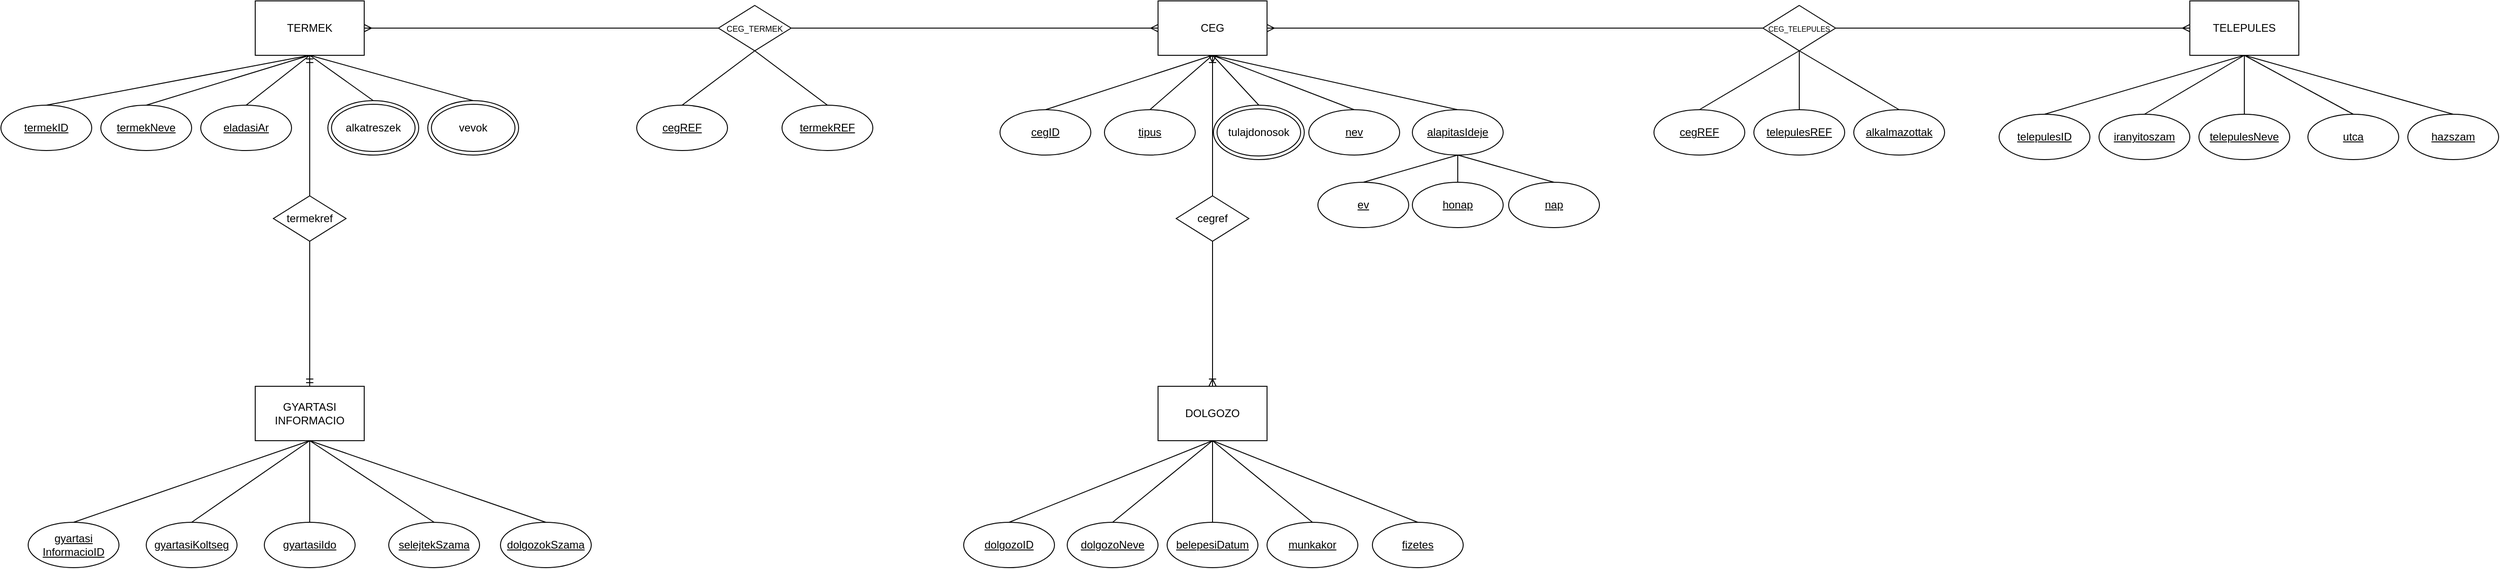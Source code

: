 <mxfile version="22.1.7" type="device">
  <diagram name="1 oldal" id="3dceAF9DL8qpPGA6itf2">
    <mxGraphModel dx="3034" dy="749" grid="1" gridSize="10" guides="1" tooltips="1" connect="1" arrows="1" fold="1" page="1" pageScale="1" pageWidth="827" pageHeight="1169" math="0" shadow="0">
      <root>
        <mxCell id="0" />
        <mxCell id="1" parent="0" />
        <object label="&lt;font&gt;CEG&lt;/font&gt;" Ceg="" id="V2zS2Jwof-pgxmDwGqCu-1">
          <mxCell style="rounded=0;whiteSpace=wrap;html=1;" parent="1" vertex="1">
            <mxGeometry x="354" y="65" width="120" height="60" as="geometry" />
          </mxCell>
        </object>
        <object label="&lt;font&gt;TELEPULES&lt;/font&gt;" Ceg="" id="V2zS2Jwof-pgxmDwGqCu-3">
          <mxCell style="rounded=0;whiteSpace=wrap;html=1;" parent="1" vertex="1">
            <mxGeometry x="1490" y="65" width="120" height="60" as="geometry" />
          </mxCell>
        </object>
        <object label="&lt;font&gt;TERMEK&lt;/font&gt;" Ceg="" id="V2zS2Jwof-pgxmDwGqCu-4">
          <mxCell style="rounded=0;whiteSpace=wrap;html=1;" parent="1" vertex="1">
            <mxGeometry x="-640" y="65" width="120" height="60" as="geometry" />
          </mxCell>
        </object>
        <object label="&lt;font&gt;GYARTASI&lt;br&gt;INFORMACIO&lt;/font&gt;" Ceg="" id="V2zS2Jwof-pgxmDwGqCu-5">
          <mxCell style="rounded=0;whiteSpace=wrap;html=1;" parent="1" vertex="1">
            <mxGeometry x="-640" y="490" width="120" height="60" as="geometry" />
          </mxCell>
        </object>
        <object label="&lt;font&gt;DOLGOZO&lt;/font&gt;" Ceg="" id="V2zS2Jwof-pgxmDwGqCu-6">
          <mxCell style="rounded=0;whiteSpace=wrap;html=1;" parent="1" vertex="1">
            <mxGeometry x="354" y="490" width="120" height="60" as="geometry" />
          </mxCell>
        </object>
        <mxCell id="V2zS2Jwof-pgxmDwGqCu-7" value="&lt;font style=&quot;font-size: 9px;&quot;&gt;CEG_TERMEK&lt;/font&gt;" style="rhombus;whiteSpace=wrap;html=1;labelBackgroundColor=none;" parent="1" vertex="1">
          <mxGeometry x="-130" y="70" width="80" height="50" as="geometry" />
        </mxCell>
        <mxCell id="V2zS2Jwof-pgxmDwGqCu-9" value="termekref" style="rhombus;whiteSpace=wrap;html=1;labelBackgroundColor=none;" parent="1" vertex="1">
          <mxGeometry x="-620" y="280" width="80" height="50" as="geometry" />
        </mxCell>
        <mxCell id="V2zS2Jwof-pgxmDwGqCu-10" value="cegref" style="rhombus;whiteSpace=wrap;html=1;labelBackgroundColor=none;" parent="1" vertex="1">
          <mxGeometry x="374" y="280" width="80" height="50" as="geometry" />
        </mxCell>
        <mxCell id="V2zS2Jwof-pgxmDwGqCu-11" value="&lt;font style=&quot;font-size: 8px;&quot;&gt;CEG_TELEPULES&lt;/font&gt;" style="rhombus;whiteSpace=wrap;html=1;labelBackgroundColor=none;" parent="1" vertex="1">
          <mxGeometry x="1020" y="70" width="80" height="50" as="geometry" />
        </mxCell>
        <mxCell id="V2zS2Jwof-pgxmDwGqCu-13" value="" style="edgeStyle=entityRelationEdgeStyle;fontSize=12;html=1;endArrow=none;startArrow=ERmany;rounded=0;entryX=0;entryY=0.5;entryDx=0;entryDy=0;exitX=1;exitY=0.5;exitDx=0;exitDy=0;fontColor=#000000;endFill=0;" parent="1" source="V2zS2Jwof-pgxmDwGqCu-4" target="V2zS2Jwof-pgxmDwGqCu-7" edge="1">
          <mxGeometry width="100" height="100" relative="1" as="geometry">
            <mxPoint x="60" y="440" as="sourcePoint" />
            <mxPoint x="160" y="340" as="targetPoint" />
            <Array as="points">
              <mxPoint x="-240" y="110" />
            </Array>
          </mxGeometry>
        </mxCell>
        <mxCell id="V2zS2Jwof-pgxmDwGqCu-14" value="" style="edgeStyle=entityRelationEdgeStyle;fontSize=12;html=1;endArrow=ERmany;startArrow=none;rounded=0;entryX=0;entryY=0.5;entryDx=0;entryDy=0;exitX=1;exitY=0.5;exitDx=0;exitDy=0;fontColor=#000000;startFill=0;" parent="1" source="V2zS2Jwof-pgxmDwGqCu-7" target="V2zS2Jwof-pgxmDwGqCu-1" edge="1">
          <mxGeometry width="100" height="100" relative="1" as="geometry">
            <mxPoint x="260" y="310" as="sourcePoint" />
            <mxPoint x="360" y="210" as="targetPoint" />
          </mxGeometry>
        </mxCell>
        <mxCell id="V2zS2Jwof-pgxmDwGqCu-15" value="" style="edgeStyle=entityRelationEdgeStyle;fontSize=12;html=1;endArrow=ERmany;startArrow=none;rounded=0;entryX=1;entryY=0.5;entryDx=0;entryDy=0;exitX=0;exitY=0.5;exitDx=0;exitDy=0;fontColor=#000000;startFill=0;" parent="1" source="V2zS2Jwof-pgxmDwGqCu-11" target="V2zS2Jwof-pgxmDwGqCu-1" edge="1">
          <mxGeometry width="100" height="100" relative="1" as="geometry">
            <mxPoint x="220" y="105" as="sourcePoint" />
            <mxPoint x="364" y="105" as="targetPoint" />
          </mxGeometry>
        </mxCell>
        <mxCell id="V2zS2Jwof-pgxmDwGqCu-16" value="" style="edgeStyle=entityRelationEdgeStyle;fontSize=12;html=1;endArrow=none;startArrow=ERmany;rounded=0;entryX=1;entryY=0.5;entryDx=0;entryDy=0;exitX=0;exitY=0.5;exitDx=0;exitDy=0;fontColor=#000000;endFill=0;" parent="1" source="V2zS2Jwof-pgxmDwGqCu-3" target="V2zS2Jwof-pgxmDwGqCu-11" edge="1">
          <mxGeometry width="100" height="100" relative="1" as="geometry">
            <mxPoint x="1100" y="105" as="sourcePoint" />
            <mxPoint x="954" y="105" as="targetPoint" />
          </mxGeometry>
        </mxCell>
        <UserObject label="" id="V2zS2Jwof-pgxmDwGqCu-21">
          <mxCell style="fontSize=12;html=1;endArrow=none;startArrow=ERmandOne;rounded=0;movable=1;resizable=1;rotatable=1;deletable=1;editable=1;locked=0;connectable=1;anchorPointDirection=1;shadow=0;edgeStyle=orthogonalEdgeStyle;exitX=0.5;exitY=1;exitDx=0;exitDy=0;entryX=0.5;entryY=0;entryDx=0;entryDy=0;fontColor=#000000;endFill=0;" parent="1" source="V2zS2Jwof-pgxmDwGqCu-4" target="V2zS2Jwof-pgxmDwGqCu-9" edge="1">
            <mxGeometry width="100" height="100" relative="1" as="geometry">
              <mxPoint x="-520" y="140" as="sourcePoint" />
              <mxPoint x="-390" y="230" as="targetPoint" />
            </mxGeometry>
          </mxCell>
        </UserObject>
        <UserObject label="" id="V2zS2Jwof-pgxmDwGqCu-22">
          <mxCell style="fontSize=12;html=1;endArrow=ERmandOne;startArrow=none;rounded=0;movable=1;resizable=1;rotatable=1;deletable=1;editable=1;locked=0;connectable=1;anchorPointDirection=1;shadow=0;edgeStyle=orthogonalEdgeStyle;exitX=0.5;exitY=1;exitDx=0;exitDy=0;entryX=0.5;entryY=0;entryDx=0;entryDy=0;fontColor=#000000;startFill=0;" parent="1" source="V2zS2Jwof-pgxmDwGqCu-9" target="V2zS2Jwof-pgxmDwGqCu-5" edge="1">
            <mxGeometry width="100" height="100" relative="1" as="geometry">
              <mxPoint x="-570" y="135" as="sourcePoint" />
              <mxPoint x="-570" y="230" as="targetPoint" />
            </mxGeometry>
          </mxCell>
        </UserObject>
        <mxCell id="V2zS2Jwof-pgxmDwGqCu-23" value="" style="edgeStyle=orthogonalEdgeStyle;fontSize=12;html=1;endArrow=ERoneToMany;rounded=0;entryX=0.5;entryY=1;entryDx=0;entryDy=0;exitX=0.5;exitY=0;exitDx=0;exitDy=0;fontColor=#000000;" parent="1" source="V2zS2Jwof-pgxmDwGqCu-10" target="V2zS2Jwof-pgxmDwGqCu-1" edge="1">
          <mxGeometry width="100" height="100" relative="1" as="geometry">
            <mxPoint x="170" y="370" as="sourcePoint" />
            <mxPoint x="270" y="270" as="targetPoint" />
          </mxGeometry>
        </mxCell>
        <mxCell id="V2zS2Jwof-pgxmDwGqCu-24" value="" style="edgeStyle=orthogonalEdgeStyle;fontSize=12;html=1;endArrow=none;rounded=0;entryX=0.5;entryY=1;entryDx=0;entryDy=0;exitX=0.5;exitY=0;exitDx=0;exitDy=0;fontColor=#000000;startArrow=ERoneToMany;startFill=0;endFill=0;" parent="1" source="V2zS2Jwof-pgxmDwGqCu-6" target="V2zS2Jwof-pgxmDwGqCu-10" edge="1">
          <mxGeometry width="100" height="100" relative="1" as="geometry">
            <mxPoint x="424" y="230" as="sourcePoint" />
            <mxPoint x="424" y="135" as="targetPoint" />
          </mxGeometry>
        </mxCell>
        <mxCell id="V2zS2Jwof-pgxmDwGqCu-25" value="&lt;font&gt;&lt;u&gt;cegID&lt;/u&gt;&lt;/font&gt;" style="ellipse;whiteSpace=wrap;html=1;" parent="1" vertex="1">
          <mxGeometry x="180" y="185" width="100" height="50" as="geometry" />
        </mxCell>
        <mxCell id="V2zS2Jwof-pgxmDwGqCu-27" value="&lt;font&gt;&lt;u&gt;telepulesID&lt;/u&gt;&lt;/font&gt;" style="ellipse;whiteSpace=wrap;html=1;" parent="1" vertex="1">
          <mxGeometry x="1280" y="190" width="100" height="50" as="geometry" />
        </mxCell>
        <mxCell id="V2zS2Jwof-pgxmDwGqCu-28" value="&lt;font&gt;&lt;u&gt;dolgozoID&lt;/u&gt;&lt;/font&gt;" style="ellipse;whiteSpace=wrap;html=1;" parent="1" vertex="1">
          <mxGeometry x="140" y="640" width="100" height="50" as="geometry" />
        </mxCell>
        <mxCell id="V2zS2Jwof-pgxmDwGqCu-29" value="&lt;font&gt;&lt;u&gt;termekID&lt;/u&gt;&lt;/font&gt;" style="ellipse;whiteSpace=wrap;html=1;" parent="1" vertex="1">
          <mxGeometry x="-920" y="180" width="100" height="50" as="geometry" />
        </mxCell>
        <mxCell id="V2zS2Jwof-pgxmDwGqCu-30" value="&lt;font&gt;&lt;u&gt;gyartasi&lt;br&gt;InformacioID&lt;/u&gt;&lt;/font&gt;" style="ellipse;whiteSpace=wrap;html=1;" parent="1" vertex="1">
          <mxGeometry x="-890" y="640" width="100" height="50" as="geometry" />
        </mxCell>
        <mxCell id="V2zS2Jwof-pgxmDwGqCu-31" value="&lt;font&gt;&lt;span&gt;nev&lt;/span&gt;&lt;/font&gt;" style="ellipse;whiteSpace=wrap;html=1;fontStyle=4;" parent="1" vertex="1">
          <mxGeometry x="520" y="185" width="100" height="50" as="geometry" />
        </mxCell>
        <mxCell id="V2zS2Jwof-pgxmDwGqCu-33" value="&lt;font&gt;&lt;span&gt;tipus&lt;/span&gt;&lt;/font&gt;" style="ellipse;whiteSpace=wrap;html=1;fontStyle=4;" parent="1" vertex="1">
          <mxGeometry x="295" y="185" width="100" height="50" as="geometry" />
        </mxCell>
        <mxCell id="V2zS2Jwof-pgxmDwGqCu-34" value="&lt;font&gt;&lt;span&gt;alapitasIdeje&lt;/span&gt;&lt;/font&gt;" style="ellipse;whiteSpace=wrap;html=1;fontStyle=4;" parent="1" vertex="1">
          <mxGeometry x="634" y="185" width="100" height="50" as="geometry" />
        </mxCell>
        <mxCell id="V2zS2Jwof-pgxmDwGqCu-37" value="tulajdonosok" style="ellipse;shape=doubleEllipse;whiteSpace=wrap;html=1;" parent="1" vertex="1">
          <mxGeometry x="415" y="180" width="100" height="60" as="geometry" />
        </mxCell>
        <mxCell id="V2zS2Jwof-pgxmDwGqCu-38" value="&lt;font&gt;&lt;span&gt;ev&lt;/span&gt;&lt;/font&gt;" style="ellipse;whiteSpace=wrap;html=1;fontStyle=4;" parent="1" vertex="1">
          <mxGeometry x="530" y="265" width="100" height="50" as="geometry" />
        </mxCell>
        <mxCell id="V2zS2Jwof-pgxmDwGqCu-39" value="&lt;font&gt;&lt;span&gt;honap&lt;/span&gt;&lt;/font&gt;" style="ellipse;whiteSpace=wrap;html=1;fontStyle=4;" parent="1" vertex="1">
          <mxGeometry x="634" y="265" width="100" height="50" as="geometry" />
        </mxCell>
        <mxCell id="V2zS2Jwof-pgxmDwGqCu-40" value="&lt;font&gt;&lt;span&gt;nap&lt;/span&gt;&lt;/font&gt;" style="ellipse;whiteSpace=wrap;html=1;fontStyle=4;" parent="1" vertex="1">
          <mxGeometry x="740" y="265" width="100" height="50" as="geometry" />
        </mxCell>
        <mxCell id="V2zS2Jwof-pgxmDwGqCu-41" value="&lt;font&gt;&lt;span&gt;iranyitoszam&lt;/span&gt;&lt;/font&gt;" style="ellipse;whiteSpace=wrap;html=1;fontStyle=4;" parent="1" vertex="1">
          <mxGeometry x="1390" y="190" width="100" height="50" as="geometry" />
        </mxCell>
        <mxCell id="V2zS2Jwof-pgxmDwGqCu-42" value="&lt;font&gt;&lt;span&gt;telepulesNeve&lt;/span&gt;&lt;/font&gt;" style="ellipse;whiteSpace=wrap;html=1;fontStyle=4;" parent="1" vertex="1">
          <mxGeometry x="1500" y="190" width="100" height="50" as="geometry" />
        </mxCell>
        <mxCell id="V2zS2Jwof-pgxmDwGqCu-43" value="&lt;font&gt;&lt;span&gt;utca&lt;/span&gt;&lt;/font&gt;" style="ellipse;whiteSpace=wrap;html=1;fontStyle=4;" parent="1" vertex="1">
          <mxGeometry x="1620" y="190" width="100" height="50" as="geometry" />
        </mxCell>
        <mxCell id="V2zS2Jwof-pgxmDwGqCu-44" value="&lt;font&gt;&lt;span&gt;hazszam&lt;/span&gt;&lt;/font&gt;" style="ellipse;whiteSpace=wrap;html=1;fontStyle=4;" parent="1" vertex="1">
          <mxGeometry x="1730" y="190" width="100" height="50" as="geometry" />
        </mxCell>
        <mxCell id="V2zS2Jwof-pgxmDwGqCu-46" value="&lt;font&gt;&lt;u&gt;cegREF&lt;/u&gt;&lt;/font&gt;" style="ellipse;whiteSpace=wrap;html=1;" parent="1" vertex="1">
          <mxGeometry x="900" y="185" width="100" height="50" as="geometry" />
        </mxCell>
        <mxCell id="V2zS2Jwof-pgxmDwGqCu-47" value="&lt;font&gt;&lt;u&gt;telepulesREF&lt;/u&gt;&lt;/font&gt;" style="ellipse;whiteSpace=wrap;html=1;" parent="1" vertex="1">
          <mxGeometry x="1010" y="185" width="100" height="50" as="geometry" />
        </mxCell>
        <mxCell id="V2zS2Jwof-pgxmDwGqCu-48" value="&lt;font&gt;&lt;span&gt;alkalmazottak&lt;/span&gt;&lt;/font&gt;" style="ellipse;whiteSpace=wrap;html=1;fontStyle=4;" parent="1" vertex="1">
          <mxGeometry x="1120" y="185" width="100" height="50" as="geometry" />
        </mxCell>
        <mxCell id="V2zS2Jwof-pgxmDwGqCu-49" value="&lt;font&gt;&lt;span&gt;termekNeve&lt;br&gt;&lt;/span&gt;&lt;/font&gt;" style="ellipse;whiteSpace=wrap;html=1;fontStyle=4;" parent="1" vertex="1">
          <mxGeometry x="-810" y="180" width="100" height="50" as="geometry" />
        </mxCell>
        <mxCell id="V2zS2Jwof-pgxmDwGqCu-50" value="&lt;font&gt;&lt;span&gt;eladasiAr&lt;/span&gt;&lt;/font&gt;" style="ellipse;whiteSpace=wrap;html=1;fontStyle=4;" parent="1" vertex="1">
          <mxGeometry x="-700" y="180" width="100" height="50" as="geometry" />
        </mxCell>
        <mxCell id="V2zS2Jwof-pgxmDwGqCu-52" value="alkatreszek" style="ellipse;shape=doubleEllipse;whiteSpace=wrap;html=1;" parent="1" vertex="1">
          <mxGeometry x="-560" y="175" width="100" height="60" as="geometry" />
        </mxCell>
        <mxCell id="V2zS2Jwof-pgxmDwGqCu-53" value="vevok" style="ellipse;shape=doubleEllipse;whiteSpace=wrap;html=1;" parent="1" vertex="1">
          <mxGeometry x="-450" y="175" width="100" height="60" as="geometry" />
        </mxCell>
        <mxCell id="V2zS2Jwof-pgxmDwGqCu-54" value="&lt;font&gt;&lt;u&gt;cegREF&lt;/u&gt;&lt;/font&gt;" style="ellipse;whiteSpace=wrap;html=1;" parent="1" vertex="1">
          <mxGeometry x="-220" y="180" width="100" height="50" as="geometry" />
        </mxCell>
        <mxCell id="V2zS2Jwof-pgxmDwGqCu-55" value="&lt;font&gt;&lt;u&gt;termekREF&lt;/u&gt;&lt;/font&gt;" style="ellipse;whiteSpace=wrap;html=1;" parent="1" vertex="1">
          <mxGeometry x="-60" y="180" width="100" height="50" as="geometry" />
        </mxCell>
        <mxCell id="V2zS2Jwof-pgxmDwGqCu-56" value="&lt;font&gt;&lt;span&gt;gyartasiKoltseg&lt;/span&gt;&lt;/font&gt;" style="ellipse;whiteSpace=wrap;html=1;fontStyle=4;" parent="1" vertex="1">
          <mxGeometry x="-760" y="640" width="100" height="50" as="geometry" />
        </mxCell>
        <mxCell id="V2zS2Jwof-pgxmDwGqCu-57" value="&lt;font&gt;&lt;span&gt;gyartasiIdo&lt;/span&gt;&lt;/font&gt;" style="ellipse;whiteSpace=wrap;html=1;fontStyle=4;" parent="1" vertex="1">
          <mxGeometry x="-630" y="640" width="100" height="50" as="geometry" />
        </mxCell>
        <mxCell id="V2zS2Jwof-pgxmDwGqCu-58" value="&lt;font&gt;&lt;span&gt;selejtekSzama&lt;/span&gt;&lt;/font&gt;" style="ellipse;whiteSpace=wrap;html=1;fontStyle=4;" parent="1" vertex="1">
          <mxGeometry x="-493" y="640" width="100" height="50" as="geometry" />
        </mxCell>
        <mxCell id="V2zS2Jwof-pgxmDwGqCu-59" value="&lt;font&gt;&lt;span&gt;dolgozokSzama&lt;/span&gt;&lt;/font&gt;" style="ellipse;whiteSpace=wrap;html=1;fontStyle=4;" parent="1" vertex="1">
          <mxGeometry x="-370" y="640" width="100" height="50" as="geometry" />
        </mxCell>
        <mxCell id="V2zS2Jwof-pgxmDwGqCu-60" value="&lt;font&gt;&lt;span&gt;dolgozoNeve&lt;/span&gt;&lt;/font&gt;" style="ellipse;whiteSpace=wrap;html=1;fontStyle=4;" parent="1" vertex="1">
          <mxGeometry x="254" y="640" width="100" height="50" as="geometry" />
        </mxCell>
        <mxCell id="V2zS2Jwof-pgxmDwGqCu-61" value="&lt;font&gt;&lt;span&gt;belepesiDatum&lt;/span&gt;&lt;/font&gt;" style="ellipse;whiteSpace=wrap;html=1;fontStyle=4;" parent="1" vertex="1">
          <mxGeometry x="364" y="640" width="100" height="50" as="geometry" />
        </mxCell>
        <mxCell id="V2zS2Jwof-pgxmDwGqCu-62" value="&lt;font&gt;&lt;span&gt;munkakor&lt;/span&gt;&lt;/font&gt;" style="ellipse;whiteSpace=wrap;html=1;fontStyle=4;" parent="1" vertex="1">
          <mxGeometry x="474" y="640" width="100" height="50" as="geometry" />
        </mxCell>
        <mxCell id="V2zS2Jwof-pgxmDwGqCu-63" value="&lt;font&gt;&lt;span&gt;fizetes&lt;/span&gt;&lt;/font&gt;" style="ellipse;whiteSpace=wrap;html=1;fontStyle=4;" parent="1" vertex="1">
          <mxGeometry x="590" y="640" width="100" height="50" as="geometry" />
        </mxCell>
        <mxCell id="V2zS2Jwof-pgxmDwGqCu-64" value="" style="endArrow=none;html=1;rounded=0;entryX=0.5;entryY=1;entryDx=0;entryDy=0;exitX=0.5;exitY=0;exitDx=0;exitDy=0;fontColor=#000000;" parent="1" source="V2zS2Jwof-pgxmDwGqCu-52" target="V2zS2Jwof-pgxmDwGqCu-4" edge="1">
          <mxGeometry width="50" height="50" relative="1" as="geometry">
            <mxPoint x="-480" y="510" as="sourcePoint" />
            <mxPoint x="-430" y="460" as="targetPoint" />
          </mxGeometry>
        </mxCell>
        <mxCell id="V2zS2Jwof-pgxmDwGqCu-65" value="" style="endArrow=none;html=1;rounded=0;entryX=0.5;entryY=1;entryDx=0;entryDy=0;exitX=0.5;exitY=0;exitDx=0;exitDy=0;fontColor=#000000;" parent="1" source="V2zS2Jwof-pgxmDwGqCu-53" target="V2zS2Jwof-pgxmDwGqCu-4" edge="1">
          <mxGeometry width="50" height="50" relative="1" as="geometry">
            <mxPoint x="-500" y="185" as="sourcePoint" />
            <mxPoint x="-570" y="135" as="targetPoint" />
          </mxGeometry>
        </mxCell>
        <mxCell id="V2zS2Jwof-pgxmDwGqCu-66" value="" style="endArrow=none;html=1;rounded=0;entryX=0.5;entryY=1;entryDx=0;entryDy=0;exitX=0.5;exitY=0;exitDx=0;exitDy=0;fontColor=#000000;" parent="1" source="V2zS2Jwof-pgxmDwGqCu-50" target="V2zS2Jwof-pgxmDwGqCu-4" edge="1">
          <mxGeometry width="50" height="50" relative="1" as="geometry">
            <mxPoint x="-490" y="195" as="sourcePoint" />
            <mxPoint x="-560" y="145" as="targetPoint" />
          </mxGeometry>
        </mxCell>
        <mxCell id="V2zS2Jwof-pgxmDwGqCu-67" value="" style="endArrow=none;html=1;rounded=0;exitX=0.5;exitY=0;exitDx=0;exitDy=0;entryX=0.5;entryY=1;entryDx=0;entryDy=0;fontColor=#000000;" parent="1" source="V2zS2Jwof-pgxmDwGqCu-49" target="V2zS2Jwof-pgxmDwGqCu-4" edge="1">
          <mxGeometry width="50" height="50" relative="1" as="geometry">
            <mxPoint x="-480" y="205" as="sourcePoint" />
            <mxPoint x="-580" y="130" as="targetPoint" />
          </mxGeometry>
        </mxCell>
        <mxCell id="V2zS2Jwof-pgxmDwGqCu-68" value="" style="endArrow=none;html=1;rounded=0;entryX=0.5;entryY=1;entryDx=0;entryDy=0;exitX=0.5;exitY=0;exitDx=0;exitDy=0;fontColor=#000000;" parent="1" source="V2zS2Jwof-pgxmDwGqCu-29" target="V2zS2Jwof-pgxmDwGqCu-4" edge="1">
          <mxGeometry width="50" height="50" relative="1" as="geometry">
            <mxPoint x="-470" y="215" as="sourcePoint" />
            <mxPoint x="-540" y="165" as="targetPoint" />
          </mxGeometry>
        </mxCell>
        <mxCell id="V2zS2Jwof-pgxmDwGqCu-69" value="" style="endArrow=none;html=1;rounded=0;entryX=0.5;entryY=1;entryDx=0;entryDy=0;exitX=0.5;exitY=0;exitDx=0;exitDy=0;fontColor=#000000;" parent="1" source="V2zS2Jwof-pgxmDwGqCu-59" target="V2zS2Jwof-pgxmDwGqCu-5" edge="1">
          <mxGeometry width="50" height="50" relative="1" as="geometry">
            <mxPoint x="-460" y="225" as="sourcePoint" />
            <mxPoint x="-530" y="175" as="targetPoint" />
          </mxGeometry>
        </mxCell>
        <mxCell id="V2zS2Jwof-pgxmDwGqCu-70" value="" style="endArrow=none;html=1;rounded=0;entryX=0.5;entryY=0;entryDx=0;entryDy=0;exitX=0.5;exitY=1;exitDx=0;exitDy=0;fontColor=#000000;" parent="1" source="V2zS2Jwof-pgxmDwGqCu-5" target="V2zS2Jwof-pgxmDwGqCu-58" edge="1">
          <mxGeometry width="50" height="50" relative="1" as="geometry">
            <mxPoint x="-450" y="235" as="sourcePoint" />
            <mxPoint x="-520" y="185" as="targetPoint" />
          </mxGeometry>
        </mxCell>
        <mxCell id="V2zS2Jwof-pgxmDwGqCu-71" value="" style="endArrow=none;html=1;rounded=0;entryX=0.5;entryY=1;entryDx=0;entryDy=0;fontColor=#000000;" parent="1" source="V2zS2Jwof-pgxmDwGqCu-57" target="V2zS2Jwof-pgxmDwGqCu-5" edge="1">
          <mxGeometry width="50" height="50" relative="1" as="geometry">
            <mxPoint x="-440" y="245" as="sourcePoint" />
            <mxPoint x="-510" y="195" as="targetPoint" />
          </mxGeometry>
        </mxCell>
        <mxCell id="V2zS2Jwof-pgxmDwGqCu-72" value="" style="endArrow=none;html=1;rounded=0;entryX=0.5;entryY=1;entryDx=0;entryDy=0;exitX=0.5;exitY=0;exitDx=0;exitDy=0;fontColor=#000000;" parent="1" source="V2zS2Jwof-pgxmDwGqCu-56" target="V2zS2Jwof-pgxmDwGqCu-5" edge="1">
          <mxGeometry width="50" height="50" relative="1" as="geometry">
            <mxPoint x="-430" y="255" as="sourcePoint" />
            <mxPoint x="-500" y="205" as="targetPoint" />
          </mxGeometry>
        </mxCell>
        <mxCell id="V2zS2Jwof-pgxmDwGqCu-73" value="" style="endArrow=none;html=1;rounded=0;entryX=0.5;entryY=1;entryDx=0;entryDy=0;exitX=0.5;exitY=0;exitDx=0;exitDy=0;fontColor=#000000;" parent="1" source="V2zS2Jwof-pgxmDwGqCu-30" target="V2zS2Jwof-pgxmDwGqCu-5" edge="1">
          <mxGeometry width="50" height="50" relative="1" as="geometry">
            <mxPoint x="-420" y="265" as="sourcePoint" />
            <mxPoint x="-490" y="215" as="targetPoint" />
          </mxGeometry>
        </mxCell>
        <mxCell id="V2zS2Jwof-pgxmDwGqCu-74" value="" style="endArrow=none;html=1;rounded=0;entryX=0.5;entryY=1;entryDx=0;entryDy=0;exitX=0.5;exitY=0;exitDx=0;exitDy=0;fontColor=#000000;" parent="1" source="V2zS2Jwof-pgxmDwGqCu-54" target="V2zS2Jwof-pgxmDwGqCu-7" edge="1">
          <mxGeometry width="50" height="50" relative="1" as="geometry">
            <mxPoint x="-410" y="275" as="sourcePoint" />
            <mxPoint x="-480" y="225" as="targetPoint" />
          </mxGeometry>
        </mxCell>
        <mxCell id="V2zS2Jwof-pgxmDwGqCu-75" value="" style="endArrow=none;html=1;rounded=0;entryX=0.5;entryY=1;entryDx=0;entryDy=0;exitX=0.5;exitY=0;exitDx=0;exitDy=0;fontColor=#000000;" parent="1" source="V2zS2Jwof-pgxmDwGqCu-55" target="V2zS2Jwof-pgxmDwGqCu-7" edge="1">
          <mxGeometry width="50" height="50" relative="1" as="geometry">
            <mxPoint x="-400" y="285" as="sourcePoint" />
            <mxPoint x="-470" y="235" as="targetPoint" />
          </mxGeometry>
        </mxCell>
        <mxCell id="V2zS2Jwof-pgxmDwGqCu-76" value="" style="endArrow=none;html=1;rounded=0;exitX=0.5;exitY=0;exitDx=0;exitDy=0;entryX=0.5;entryY=1;entryDx=0;entryDy=0;fontColor=#000000;" parent="1" source="V2zS2Jwof-pgxmDwGqCu-25" target="V2zS2Jwof-pgxmDwGqCu-1" edge="1">
          <mxGeometry width="50" height="50" relative="1" as="geometry">
            <mxPoint x="240" y="330" as="sourcePoint" />
            <mxPoint x="170" y="280" as="targetPoint" />
          </mxGeometry>
        </mxCell>
        <mxCell id="V2zS2Jwof-pgxmDwGqCu-77" value="" style="endArrow=none;html=1;rounded=0;exitX=0.5;exitY=0;exitDx=0;exitDy=0;entryX=0.5;entryY=1;entryDx=0;entryDy=0;fontColor=#000000;" parent="1" source="V2zS2Jwof-pgxmDwGqCu-33" target="V2zS2Jwof-pgxmDwGqCu-1" edge="1">
          <mxGeometry width="50" height="50" relative="1" as="geometry">
            <mxPoint x="240" y="195" as="sourcePoint" />
            <mxPoint x="424" y="135" as="targetPoint" />
          </mxGeometry>
        </mxCell>
        <mxCell id="V2zS2Jwof-pgxmDwGqCu-78" value="" style="endArrow=none;html=1;rounded=0;exitX=0.5;exitY=0;exitDx=0;exitDy=0;entryX=0.5;entryY=1;entryDx=0;entryDy=0;fontColor=#000000;" parent="1" source="V2zS2Jwof-pgxmDwGqCu-37" target="V2zS2Jwof-pgxmDwGqCu-1" edge="1">
          <mxGeometry width="50" height="50" relative="1" as="geometry">
            <mxPoint x="250" y="205" as="sourcePoint" />
            <mxPoint x="434" y="145" as="targetPoint" />
          </mxGeometry>
        </mxCell>
        <mxCell id="V2zS2Jwof-pgxmDwGqCu-79" value="" style="endArrow=none;html=1;rounded=0;exitX=0.5;exitY=0;exitDx=0;exitDy=0;entryX=0.5;entryY=1;entryDx=0;entryDy=0;fontColor=#000000;" parent="1" source="V2zS2Jwof-pgxmDwGqCu-31" target="V2zS2Jwof-pgxmDwGqCu-1" edge="1">
          <mxGeometry width="50" height="50" relative="1" as="geometry">
            <mxPoint x="260" y="215" as="sourcePoint" />
            <mxPoint x="444" y="155" as="targetPoint" />
          </mxGeometry>
        </mxCell>
        <mxCell id="V2zS2Jwof-pgxmDwGqCu-80" value="" style="endArrow=none;html=1;rounded=0;exitX=0.5;exitY=0;exitDx=0;exitDy=0;entryX=0.5;entryY=1;entryDx=0;entryDy=0;fontColor=#000000;" parent="1" source="V2zS2Jwof-pgxmDwGqCu-34" target="V2zS2Jwof-pgxmDwGqCu-1" edge="1">
          <mxGeometry width="50" height="50" relative="1" as="geometry">
            <mxPoint x="270" y="225" as="sourcePoint" />
            <mxPoint x="454" y="165" as="targetPoint" />
          </mxGeometry>
        </mxCell>
        <mxCell id="V2zS2Jwof-pgxmDwGqCu-81" value="" style="endArrow=none;html=1;rounded=0;exitX=0.5;exitY=1;exitDx=0;exitDy=0;entryX=0.5;entryY=0;entryDx=0;entryDy=0;fontColor=#000000;" parent="1" source="V2zS2Jwof-pgxmDwGqCu-34" target="V2zS2Jwof-pgxmDwGqCu-38" edge="1">
          <mxGeometry width="50" height="50" relative="1" as="geometry">
            <mxPoint x="280" y="235" as="sourcePoint" />
            <mxPoint x="464" y="175" as="targetPoint" />
          </mxGeometry>
        </mxCell>
        <mxCell id="V2zS2Jwof-pgxmDwGqCu-82" value="" style="endArrow=none;html=1;rounded=0;exitX=0.5;exitY=1;exitDx=0;exitDy=0;entryX=0.5;entryY=0;entryDx=0;entryDy=0;fontColor=#000000;" parent="1" source="V2zS2Jwof-pgxmDwGqCu-34" target="V2zS2Jwof-pgxmDwGqCu-39" edge="1">
          <mxGeometry width="50" height="50" relative="1" as="geometry">
            <mxPoint x="694" y="245" as="sourcePoint" />
            <mxPoint x="590" y="275" as="targetPoint" />
          </mxGeometry>
        </mxCell>
        <mxCell id="V2zS2Jwof-pgxmDwGqCu-83" value="" style="endArrow=none;html=1;rounded=0;exitX=0.5;exitY=1;exitDx=0;exitDy=0;entryX=0.5;entryY=0;entryDx=0;entryDy=0;fontColor=#000000;" parent="1" source="V2zS2Jwof-pgxmDwGqCu-34" target="V2zS2Jwof-pgxmDwGqCu-40" edge="1">
          <mxGeometry width="50" height="50" relative="1" as="geometry">
            <mxPoint x="704" y="255" as="sourcePoint" />
            <mxPoint x="600" y="285" as="targetPoint" />
          </mxGeometry>
        </mxCell>
        <mxCell id="V2zS2Jwof-pgxmDwGqCu-84" value="" style="endArrow=none;html=1;rounded=0;exitX=0.5;exitY=1;exitDx=0;exitDy=0;entryX=0.5;entryY=0;entryDx=0;entryDy=0;fontColor=#000000;" parent="1" source="V2zS2Jwof-pgxmDwGqCu-6" target="V2zS2Jwof-pgxmDwGqCu-61" edge="1">
          <mxGeometry width="50" height="50" relative="1" as="geometry">
            <mxPoint x="694" y="245" as="sourcePoint" />
            <mxPoint x="694" y="275" as="targetPoint" />
          </mxGeometry>
        </mxCell>
        <mxCell id="V2zS2Jwof-pgxmDwGqCu-85" value="" style="endArrow=none;html=1;rounded=0;exitX=0.5;exitY=1;exitDx=0;exitDy=0;entryX=0.5;entryY=0;entryDx=0;entryDy=0;fontColor=#000000;" parent="1" source="V2zS2Jwof-pgxmDwGqCu-6" target="V2zS2Jwof-pgxmDwGqCu-63" edge="1">
          <mxGeometry width="50" height="50" relative="1" as="geometry">
            <mxPoint x="704" y="255" as="sourcePoint" />
            <mxPoint x="704" y="285" as="targetPoint" />
          </mxGeometry>
        </mxCell>
        <mxCell id="V2zS2Jwof-pgxmDwGqCu-86" value="" style="endArrow=none;html=1;rounded=0;exitX=0.5;exitY=1;exitDx=0;exitDy=0;entryX=0.5;entryY=0;entryDx=0;entryDy=0;fontColor=#000000;" parent="1" source="V2zS2Jwof-pgxmDwGqCu-6" target="V2zS2Jwof-pgxmDwGqCu-28" edge="1">
          <mxGeometry width="50" height="50" relative="1" as="geometry">
            <mxPoint x="714" y="265" as="sourcePoint" />
            <mxPoint x="714" y="295" as="targetPoint" />
          </mxGeometry>
        </mxCell>
        <mxCell id="V2zS2Jwof-pgxmDwGqCu-87" value="" style="endArrow=none;html=1;rounded=0;exitX=0.5;exitY=1;exitDx=0;exitDy=0;entryX=0.5;entryY=0;entryDx=0;entryDy=0;fontColor=#000000;" parent="1" source="V2zS2Jwof-pgxmDwGqCu-6" target="V2zS2Jwof-pgxmDwGqCu-60" edge="1">
          <mxGeometry width="50" height="50" relative="1" as="geometry">
            <mxPoint x="724" y="275" as="sourcePoint" />
            <mxPoint x="724" y="305" as="targetPoint" />
          </mxGeometry>
        </mxCell>
        <mxCell id="V2zS2Jwof-pgxmDwGqCu-88" value="" style="endArrow=none;html=1;rounded=0;entryX=0.5;entryY=0;entryDx=0;entryDy=0;exitX=0.5;exitY=1;exitDx=0;exitDy=0;fontColor=#000000;" parent="1" source="V2zS2Jwof-pgxmDwGqCu-6" target="V2zS2Jwof-pgxmDwGqCu-62" edge="1">
          <mxGeometry width="50" height="50" relative="1" as="geometry">
            <mxPoint x="410" y="550" as="sourcePoint" />
            <mxPoint x="734" y="315" as="targetPoint" />
          </mxGeometry>
        </mxCell>
        <mxCell id="V2zS2Jwof-pgxmDwGqCu-89" value="" style="endArrow=none;html=1;rounded=0;exitX=0.5;exitY=1;exitDx=0;exitDy=0;entryX=0.5;entryY=0;entryDx=0;entryDy=0;fontColor=#000000;" parent="1" source="V2zS2Jwof-pgxmDwGqCu-11" target="V2zS2Jwof-pgxmDwGqCu-47" edge="1">
          <mxGeometry width="50" height="50" relative="1" as="geometry">
            <mxPoint x="744" y="295" as="sourcePoint" />
            <mxPoint x="744" y="325" as="targetPoint" />
          </mxGeometry>
        </mxCell>
        <mxCell id="V2zS2Jwof-pgxmDwGqCu-90" value="" style="endArrow=none;html=1;rounded=0;exitX=0.5;exitY=1;exitDx=0;exitDy=0;entryX=0.5;entryY=0;entryDx=0;entryDy=0;fontColor=#000000;" parent="1" source="V2zS2Jwof-pgxmDwGqCu-11" target="V2zS2Jwof-pgxmDwGqCu-46" edge="1">
          <mxGeometry width="50" height="50" relative="1" as="geometry">
            <mxPoint x="754" y="305" as="sourcePoint" />
            <mxPoint x="754" y="335" as="targetPoint" />
          </mxGeometry>
        </mxCell>
        <mxCell id="V2zS2Jwof-pgxmDwGqCu-91" value="" style="endArrow=none;html=1;rounded=0;exitX=0.5;exitY=1;exitDx=0;exitDy=0;entryX=0.5;entryY=0;entryDx=0;entryDy=0;fontColor=#000000;" parent="1" source="V2zS2Jwof-pgxmDwGqCu-11" target="V2zS2Jwof-pgxmDwGqCu-48" edge="1">
          <mxGeometry width="50" height="50" relative="1" as="geometry">
            <mxPoint x="764" y="315" as="sourcePoint" />
            <mxPoint x="764" y="345" as="targetPoint" />
          </mxGeometry>
        </mxCell>
        <mxCell id="V2zS2Jwof-pgxmDwGqCu-92" value="" style="endArrow=none;html=1;rounded=0;exitX=0.5;exitY=1;exitDx=0;exitDy=0;fontColor=#000000;" parent="1" source="V2zS2Jwof-pgxmDwGqCu-3" target="V2zS2Jwof-pgxmDwGqCu-42" edge="1">
          <mxGeometry width="50" height="50" relative="1" as="geometry">
            <mxPoint x="1070" y="130" as="sourcePoint" />
            <mxPoint x="1180" y="195" as="targetPoint" />
          </mxGeometry>
        </mxCell>
        <mxCell id="V2zS2Jwof-pgxmDwGqCu-93" value="" style="endArrow=none;html=1;rounded=0;exitX=0.5;exitY=1;exitDx=0;exitDy=0;entryX=0.5;entryY=0;entryDx=0;entryDy=0;fontColor=#000000;" parent="1" source="V2zS2Jwof-pgxmDwGqCu-3" target="V2zS2Jwof-pgxmDwGqCu-41" edge="1">
          <mxGeometry width="50" height="50" relative="1" as="geometry">
            <mxPoint x="1080" y="140" as="sourcePoint" />
            <mxPoint x="1190" y="205" as="targetPoint" />
          </mxGeometry>
        </mxCell>
        <mxCell id="V2zS2Jwof-pgxmDwGqCu-94" value="" style="endArrow=none;html=1;rounded=0;exitX=0.5;exitY=1;exitDx=0;exitDy=0;entryX=0.5;entryY=0;entryDx=0;entryDy=0;fontColor=#000000;" parent="1" source="V2zS2Jwof-pgxmDwGqCu-3" target="V2zS2Jwof-pgxmDwGqCu-27" edge="1">
          <mxGeometry width="50" height="50" relative="1" as="geometry">
            <mxPoint x="1090" y="150" as="sourcePoint" />
            <mxPoint x="1200" y="215" as="targetPoint" />
          </mxGeometry>
        </mxCell>
        <mxCell id="V2zS2Jwof-pgxmDwGqCu-95" value="" style="endArrow=none;html=1;rounded=0;exitX=0.5;exitY=1;exitDx=0;exitDy=0;entryX=0.5;entryY=0;entryDx=0;entryDy=0;fontColor=#000000;" parent="1" source="V2zS2Jwof-pgxmDwGqCu-3" target="V2zS2Jwof-pgxmDwGqCu-43" edge="1">
          <mxGeometry width="50" height="50" relative="1" as="geometry">
            <mxPoint x="1100" y="160" as="sourcePoint" />
            <mxPoint x="1210" y="225" as="targetPoint" />
          </mxGeometry>
        </mxCell>
        <mxCell id="V2zS2Jwof-pgxmDwGqCu-96" value="" style="endArrow=none;html=1;rounded=0;exitX=0.5;exitY=1;exitDx=0;exitDy=0;entryX=0.5;entryY=0;entryDx=0;entryDy=0;fontColor=#000000;" parent="1" source="V2zS2Jwof-pgxmDwGqCu-3" target="V2zS2Jwof-pgxmDwGqCu-44" edge="1">
          <mxGeometry width="50" height="50" relative="1" as="geometry">
            <mxPoint x="1110" y="170" as="sourcePoint" />
            <mxPoint x="1220" y="235" as="targetPoint" />
          </mxGeometry>
        </mxCell>
      </root>
    </mxGraphModel>
  </diagram>
</mxfile>
